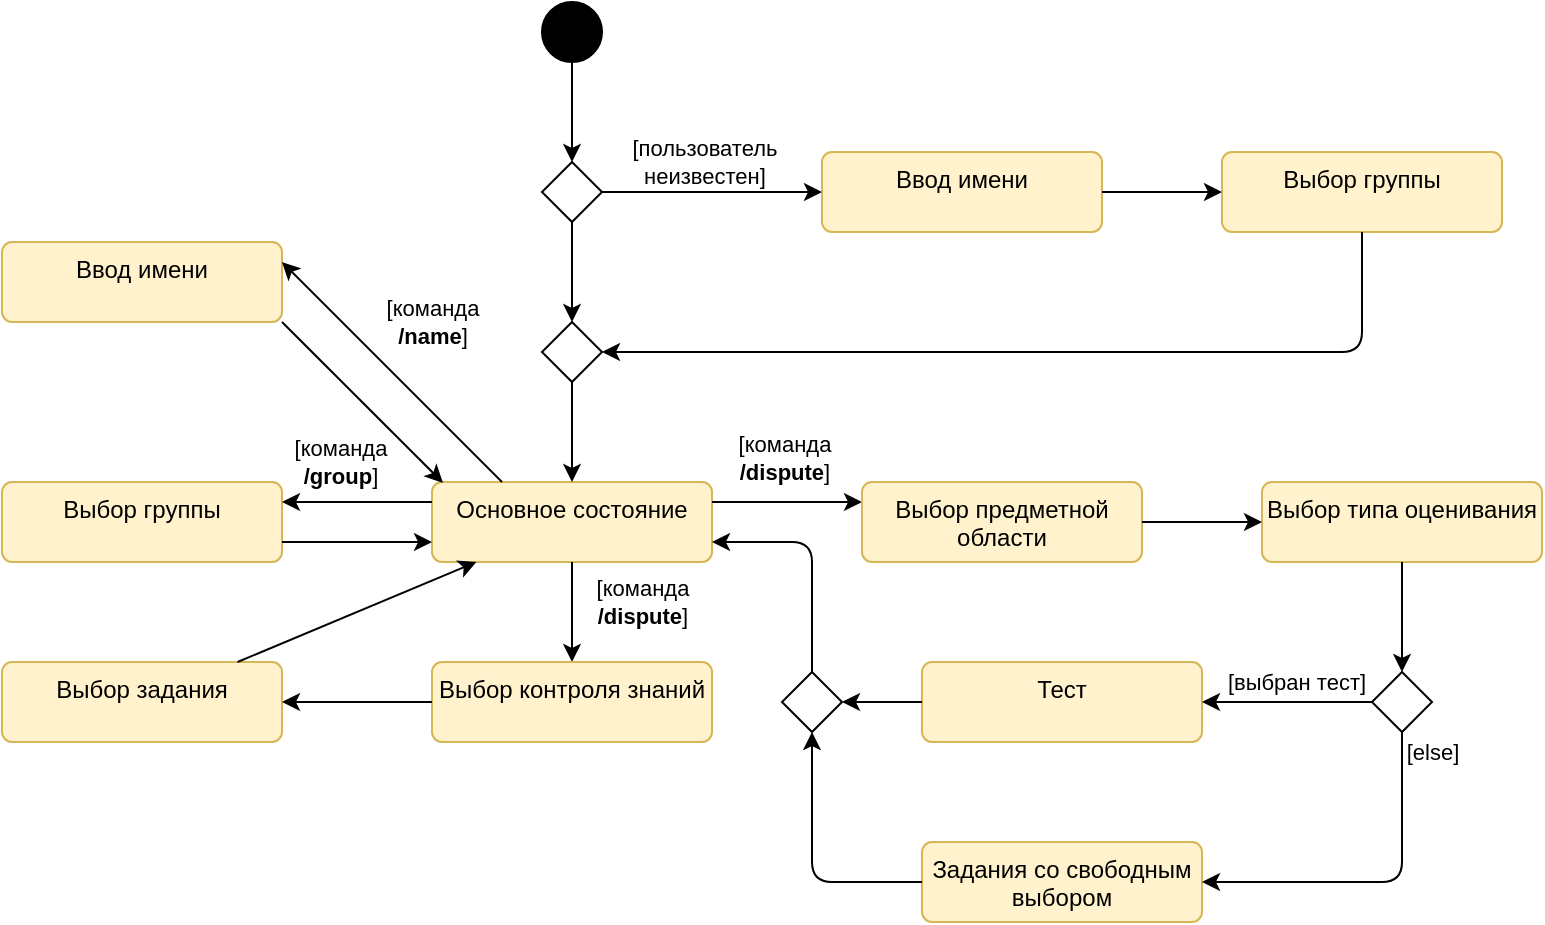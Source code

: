 <mxfile version="27.0.2">
  <diagram name="Страница — 1" id="V2I8i-viEqZShJFHdvwC">
    <mxGraphModel dx="1011" dy="690" grid="1" gridSize="10" guides="1" tooltips="1" connect="1" arrows="1" fold="1" page="1" pageScale="1" pageWidth="827" pageHeight="1169" math="0" shadow="0">
      <root>
        <mxCell id="0" />
        <mxCell id="1" parent="0" />
        <mxCell id="_WW_Yg2yuVAMbP-rgPaO-1" value="" style="ellipse;fillColor=strokeColor;html=1;" parent="1" vertex="1">
          <mxGeometry x="310" y="130" width="30" height="30" as="geometry" />
        </mxCell>
        <mxCell id="_WW_Yg2yuVAMbP-rgPaO-2" value="" style="endArrow=classic;html=1;rounded=1;exitX=0.5;exitY=1;exitDx=0;exitDy=0;entryX=0.5;entryY=0;entryDx=0;entryDy=0;curved=0;" parent="1" source="_WW_Yg2yuVAMbP-rgPaO-1" target="_WW_Yg2yuVAMbP-rgPaO-3" edge="1">
          <mxGeometry width="50" height="50" relative="1" as="geometry">
            <mxPoint x="540" y="450" as="sourcePoint" />
            <mxPoint x="590" y="400" as="targetPoint" />
          </mxGeometry>
        </mxCell>
        <mxCell id="_WW_Yg2yuVAMbP-rgPaO-3" value="" style="rhombus;" parent="1" vertex="1">
          <mxGeometry x="310" y="210" width="30" height="30" as="geometry" />
        </mxCell>
        <mxCell id="_WW_Yg2yuVAMbP-rgPaO-5" value="Ввод имени" style="html=1;align=center;verticalAlign=top;rounded=1;absoluteArcSize=1;arcSize=10;dashed=0;whiteSpace=wrap;fillColor=#fff2cc;strokeColor=#d6b656;" parent="1" vertex="1">
          <mxGeometry x="450" y="205" width="140" height="40" as="geometry" />
        </mxCell>
        <mxCell id="_WW_Yg2yuVAMbP-rgPaO-6" value="" style="endArrow=classic;html=1;rounded=1;exitX=1;exitY=0.5;exitDx=0;exitDy=0;entryX=0;entryY=0.5;entryDx=0;entryDy=0;curved=0;" parent="1" source="_WW_Yg2yuVAMbP-rgPaO-3" target="_WW_Yg2yuVAMbP-rgPaO-5" edge="1">
          <mxGeometry width="50" height="50" relative="1" as="geometry">
            <mxPoint x="335" y="170" as="sourcePoint" />
            <mxPoint x="335" y="220" as="targetPoint" />
          </mxGeometry>
        </mxCell>
        <mxCell id="_WW_Yg2yuVAMbP-rgPaO-9" value="[пользователь&lt;div&gt;неизвестен]&lt;/div&gt;" style="edgeLabel;html=1;align=center;verticalAlign=middle;resizable=0;points=[];" parent="_WW_Yg2yuVAMbP-rgPaO-6" vertex="1" connectable="0">
          <mxGeometry x="-0.069" y="1" relative="1" as="geometry">
            <mxPoint y="-14" as="offset" />
          </mxGeometry>
        </mxCell>
        <mxCell id="_WW_Yg2yuVAMbP-rgPaO-7" value="Выбор&amp;nbsp;группы" style="html=1;align=center;verticalAlign=top;rounded=1;absoluteArcSize=1;arcSize=10;dashed=0;whiteSpace=wrap;fillColor=#fff2cc;strokeColor=#d6b656;" parent="1" vertex="1">
          <mxGeometry x="650" y="205" width="140" height="40" as="geometry" />
        </mxCell>
        <mxCell id="_WW_Yg2yuVAMbP-rgPaO-8" value="" style="endArrow=classic;html=1;rounded=1;exitX=1;exitY=0.5;exitDx=0;exitDy=0;entryX=0;entryY=0.5;entryDx=0;entryDy=0;curved=0;" parent="1" source="_WW_Yg2yuVAMbP-rgPaO-5" target="_WW_Yg2yuVAMbP-rgPaO-7" edge="1">
          <mxGeometry width="50" height="50" relative="1" as="geometry">
            <mxPoint x="410" y="235" as="sourcePoint" />
            <mxPoint x="460" y="235" as="targetPoint" />
          </mxGeometry>
        </mxCell>
        <mxCell id="_WW_Yg2yuVAMbP-rgPaO-10" value="Основное состояние" style="html=1;align=center;verticalAlign=top;rounded=1;absoluteArcSize=1;arcSize=10;dashed=0;whiteSpace=wrap;fillColor=#fff2cc;strokeColor=#d6b656;" parent="1" vertex="1">
          <mxGeometry x="255" y="370" width="140" height="40" as="geometry" />
        </mxCell>
        <mxCell id="_WW_Yg2yuVAMbP-rgPaO-11" value="" style="endArrow=classic;html=1;rounded=1;exitX=0.5;exitY=1;exitDx=0;exitDy=0;entryX=0.5;entryY=0;entryDx=0;entryDy=0;curved=0;" parent="1" source="_WW_Yg2yuVAMbP-rgPaO-13" target="_WW_Yg2yuVAMbP-rgPaO-10" edge="1">
          <mxGeometry width="50" height="50" relative="1" as="geometry">
            <mxPoint x="335" y="170" as="sourcePoint" />
            <mxPoint x="335" y="220" as="targetPoint" />
          </mxGeometry>
        </mxCell>
        <mxCell id="_WW_Yg2yuVAMbP-rgPaO-12" value="" style="endArrow=classic;html=1;rounded=1;exitX=0.5;exitY=1;exitDx=0;exitDy=0;entryX=1;entryY=0.5;entryDx=0;entryDy=0;curved=0;" parent="1" source="_WW_Yg2yuVAMbP-rgPaO-7" target="_WW_Yg2yuVAMbP-rgPaO-13" edge="1">
          <mxGeometry width="50" height="50" relative="1" as="geometry">
            <mxPoint x="600" y="235" as="sourcePoint" />
            <mxPoint x="660" y="235" as="targetPoint" />
            <Array as="points">
              <mxPoint x="720" y="305" />
            </Array>
          </mxGeometry>
        </mxCell>
        <mxCell id="_WW_Yg2yuVAMbP-rgPaO-14" value="" style="endArrow=classic;html=1;rounded=1;exitX=0.5;exitY=1;exitDx=0;exitDy=0;entryX=0.5;entryY=0;entryDx=0;entryDy=0;curved=0;" parent="1" source="_WW_Yg2yuVAMbP-rgPaO-3" target="_WW_Yg2yuVAMbP-rgPaO-13" edge="1">
          <mxGeometry width="50" height="50" relative="1" as="geometry">
            <mxPoint x="325" y="240" as="sourcePoint" />
            <mxPoint x="325" y="380" as="targetPoint" />
          </mxGeometry>
        </mxCell>
        <mxCell id="_WW_Yg2yuVAMbP-rgPaO-13" value="" style="rhombus;" parent="1" vertex="1">
          <mxGeometry x="310" y="290" width="30" height="30" as="geometry" />
        </mxCell>
        <mxCell id="_WW_Yg2yuVAMbP-rgPaO-16" value="" style="endArrow=classic;html=1;rounded=1;exitX=1;exitY=0.25;exitDx=0;exitDy=0;curved=0;entryX=0;entryY=0.25;entryDx=0;entryDy=0;" parent="1" source="_WW_Yg2yuVAMbP-rgPaO-10" target="YFFeR7t7FHjp9f5Z9SzQ-9" edge="1">
          <mxGeometry width="50" height="50" relative="1" as="geometry">
            <mxPoint x="335" y="330" as="sourcePoint" />
            <mxPoint x="538.88" y="380.34" as="targetPoint" />
          </mxGeometry>
        </mxCell>
        <mxCell id="_WW_Yg2yuVAMbP-rgPaO-18" value="[команда&lt;div&gt;&lt;span style=&quot;background-color: light-dark(#ffffff, var(--ge-dark-color, #121212)); color: light-dark(rgb(0, 0, 0), rgb(255, 255, 255));&quot;&gt;&lt;b&gt;/dispute&lt;/b&gt;]&lt;/span&gt;&lt;/div&gt;" style="edgeLabel;html=1;align=center;verticalAlign=middle;resizable=0;points=[];" parent="_WW_Yg2yuVAMbP-rgPaO-16" vertex="1" connectable="0">
          <mxGeometry x="-0.088" y="2" relative="1" as="geometry">
            <mxPoint x="2" y="-20" as="offset" />
          </mxGeometry>
        </mxCell>
        <mxCell id="_WW_Yg2yuVAMbP-rgPaO-19" value="Выбор группы" style="html=1;align=center;verticalAlign=top;rounded=1;absoluteArcSize=1;arcSize=10;dashed=0;whiteSpace=wrap;fillColor=#fff2cc;strokeColor=#d6b656;" parent="1" vertex="1">
          <mxGeometry x="40" y="370" width="140" height="40" as="geometry" />
        </mxCell>
        <mxCell id="_WW_Yg2yuVAMbP-rgPaO-20" value="" style="endArrow=classic;html=1;rounded=1;exitX=1;exitY=1;exitDx=0;exitDy=0;curved=0;entryX=0.039;entryY=0.01;entryDx=0;entryDy=0;entryPerimeter=0;" parent="1" source="YFFeR7t7FHjp9f5Z9SzQ-1" target="_WW_Yg2yuVAMbP-rgPaO-10" edge="1">
          <mxGeometry width="50" height="50" relative="1" as="geometry">
            <mxPoint x="520" y="410" as="sourcePoint" />
            <mxPoint x="170" y="470" as="targetPoint" />
          </mxGeometry>
        </mxCell>
        <mxCell id="_WW_Yg2yuVAMbP-rgPaO-22" value="" style="endArrow=classic;html=1;rounded=1;exitX=0;exitY=0.25;exitDx=0;exitDy=0;entryX=1;entryY=0.25;entryDx=0;entryDy=0;curved=0;" parent="1" source="_WW_Yg2yuVAMbP-rgPaO-10" target="_WW_Yg2yuVAMbP-rgPaO-19" edge="1">
          <mxGeometry width="50" height="50" relative="1" as="geometry">
            <mxPoint x="405" y="390" as="sourcePoint" />
            <mxPoint x="520" y="390" as="targetPoint" />
          </mxGeometry>
        </mxCell>
        <mxCell id="_WW_Yg2yuVAMbP-rgPaO-23" value="[команда&lt;div&gt;&lt;span style=&quot;background-color: light-dark(#ffffff, var(--ge-dark-color, #121212)); color: light-dark(rgb(0, 0, 0), rgb(255, 255, 255));&quot;&gt;&lt;b&gt;/group&lt;/b&gt;]&lt;/span&gt;&lt;/div&gt;" style="edgeLabel;html=1;align=center;verticalAlign=middle;resizable=0;points=[];" parent="_WW_Yg2yuVAMbP-rgPaO-22" vertex="1" connectable="0">
          <mxGeometry x="-0.088" y="2" relative="1" as="geometry">
            <mxPoint x="-12" y="-22" as="offset" />
          </mxGeometry>
        </mxCell>
        <mxCell id="_WW_Yg2yuVAMbP-rgPaO-27" value="" style="endArrow=classic;html=1;rounded=1;curved=0;" parent="1" source="_WW_Yg2yuVAMbP-rgPaO-10" target="YFFeR7t7FHjp9f5Z9SzQ-4" edge="1">
          <mxGeometry width="50" height="50" relative="1" as="geometry">
            <mxPoint x="335" y="330" as="sourcePoint" />
            <mxPoint x="289.72" y="458.5" as="targetPoint" />
          </mxGeometry>
        </mxCell>
        <mxCell id="_WW_Yg2yuVAMbP-rgPaO-29" value="[команда&lt;div&gt;&lt;span style=&quot;background-color: light-dark(#ffffff, var(--ge-dark-color, #121212)); color: light-dark(rgb(0, 0, 0), rgb(255, 255, 255));&quot;&gt;&lt;b&gt;/dispute&lt;/b&gt;]&lt;/span&gt;&lt;/div&gt;" style="edgeLabel;html=1;align=center;verticalAlign=middle;resizable=0;points=[];" parent="_WW_Yg2yuVAMbP-rgPaO-27" vertex="1" connectable="0">
          <mxGeometry x="-0.113" y="1" relative="1" as="geometry">
            <mxPoint x="34" y="-2" as="offset" />
          </mxGeometry>
        </mxCell>
        <mxCell id="YFFeR7t7FHjp9f5Z9SzQ-1" value="Ввод имени" style="html=1;align=center;verticalAlign=top;rounded=1;absoluteArcSize=1;arcSize=10;dashed=0;whiteSpace=wrap;fillColor=#fff2cc;strokeColor=#d6b656;" parent="1" vertex="1">
          <mxGeometry x="40" y="250" width="140" height="40" as="geometry" />
        </mxCell>
        <mxCell id="YFFeR7t7FHjp9f5Z9SzQ-2" value="" style="endArrow=classic;html=1;rounded=1;curved=0;entryX=1;entryY=0.25;entryDx=0;entryDy=0;exitX=0.25;exitY=0;exitDx=0;exitDy=0;" parent="1" source="_WW_Yg2yuVAMbP-rgPaO-10" target="YFFeR7t7FHjp9f5Z9SzQ-1" edge="1">
          <mxGeometry width="50" height="50" relative="1" as="geometry">
            <mxPoint x="265" y="390" as="sourcePoint" />
            <mxPoint x="160" y="390" as="targetPoint" />
          </mxGeometry>
        </mxCell>
        <mxCell id="YFFeR7t7FHjp9f5Z9SzQ-3" value="[команда&lt;div&gt;&lt;b&gt;/name&lt;/b&gt;&lt;span style=&quot;background-color: light-dark(#ffffff, var(--ge-dark-color, #121212)); color: light-dark(rgb(0, 0, 0), rgb(255, 255, 255));&quot;&gt;]&lt;/span&gt;&lt;/div&gt;" style="edgeLabel;html=1;align=center;verticalAlign=middle;resizable=0;points=[];" parent="YFFeR7t7FHjp9f5Z9SzQ-2" vertex="1" connectable="0">
          <mxGeometry x="-0.088" y="2" relative="1" as="geometry">
            <mxPoint x="16" y="-31" as="offset" />
          </mxGeometry>
        </mxCell>
        <mxCell id="YFFeR7t7FHjp9f5Z9SzQ-4" value="Выбор&amp;nbsp;контроля знаний" style="html=1;align=center;verticalAlign=top;rounded=1;absoluteArcSize=1;arcSize=10;dashed=0;whiteSpace=wrap;fillColor=#fff2cc;strokeColor=#d6b656;" parent="1" vertex="1">
          <mxGeometry x="255" y="460" width="140" height="40" as="geometry" />
        </mxCell>
        <mxCell id="YFFeR7t7FHjp9f5Z9SzQ-5" value="Выбор задания" style="html=1;align=center;verticalAlign=top;rounded=1;absoluteArcSize=1;arcSize=10;dashed=0;whiteSpace=wrap;fillColor=#fff2cc;strokeColor=#d6b656;" parent="1" vertex="1">
          <mxGeometry x="40" y="460" width="140" height="40" as="geometry" />
        </mxCell>
        <mxCell id="YFFeR7t7FHjp9f5Z9SzQ-6" value="" style="endArrow=classic;html=1;rounded=1;curved=0;" parent="1" source="YFFeR7t7FHjp9f5Z9SzQ-4" target="YFFeR7t7FHjp9f5Z9SzQ-5" edge="1">
          <mxGeometry width="50" height="50" relative="1" as="geometry">
            <mxPoint x="160" y="300" as="sourcePoint" />
            <mxPoint x="265" y="380" as="targetPoint" />
          </mxGeometry>
        </mxCell>
        <mxCell id="YFFeR7t7FHjp9f5Z9SzQ-8" value="" style="endArrow=classic;html=1;rounded=1;curved=0;" parent="1" source="YFFeR7t7FHjp9f5Z9SzQ-5" target="_WW_Yg2yuVAMbP-rgPaO-10" edge="1">
          <mxGeometry width="50" height="50" relative="1" as="geometry">
            <mxPoint x="265" y="490" as="sourcePoint" />
            <mxPoint x="405" y="490" as="targetPoint" />
          </mxGeometry>
        </mxCell>
        <mxCell id="YFFeR7t7FHjp9f5Z9SzQ-9" value="Выбор&amp;nbsp;предметной области" style="html=1;align=center;verticalAlign=top;rounded=1;absoluteArcSize=1;arcSize=10;dashed=0;whiteSpace=wrap;fillColor=#fff2cc;strokeColor=#d6b656;" parent="1" vertex="1">
          <mxGeometry x="470" y="370" width="140" height="40" as="geometry" />
        </mxCell>
        <mxCell id="YFFeR7t7FHjp9f5Z9SzQ-10" value="Выбор&amp;nbsp;типа оценивания" style="html=1;align=center;verticalAlign=top;rounded=1;absoluteArcSize=1;arcSize=10;dashed=0;whiteSpace=wrap;fillColor=#fff2cc;strokeColor=#d6b656;" parent="1" vertex="1">
          <mxGeometry x="670" y="370" width="140" height="40" as="geometry" />
        </mxCell>
        <mxCell id="YFFeR7t7FHjp9f5Z9SzQ-11" value="" style="endArrow=classic;html=1;rounded=1;exitX=1;exitY=0.5;exitDx=0;exitDy=0;curved=0;" parent="1" source="YFFeR7t7FHjp9f5Z9SzQ-9" target="YFFeR7t7FHjp9f5Z9SzQ-10" edge="1">
          <mxGeometry width="50" height="50" relative="1" as="geometry">
            <mxPoint x="335" y="330" as="sourcePoint" />
            <mxPoint x="335" y="380" as="targetPoint" />
          </mxGeometry>
        </mxCell>
        <mxCell id="YFFeR7t7FHjp9f5Z9SzQ-12" value="" style="rhombus;" parent="1" vertex="1">
          <mxGeometry x="725" y="465" width="30" height="30" as="geometry" />
        </mxCell>
        <mxCell id="YFFeR7t7FHjp9f5Z9SzQ-13" value="" style="endArrow=classic;html=1;rounded=1;exitX=0.5;exitY=1;exitDx=0;exitDy=0;entryX=0.5;entryY=0;entryDx=0;entryDy=0;curved=0;" parent="1" source="YFFeR7t7FHjp9f5Z9SzQ-10" target="YFFeR7t7FHjp9f5Z9SzQ-12" edge="1">
          <mxGeometry width="50" height="50" relative="1" as="geometry">
            <mxPoint x="335" y="250" as="sourcePoint" />
            <mxPoint x="335" y="300" as="targetPoint" />
          </mxGeometry>
        </mxCell>
        <mxCell id="YFFeR7t7FHjp9f5Z9SzQ-14" value="Тест" style="html=1;align=center;verticalAlign=top;rounded=1;absoluteArcSize=1;arcSize=10;dashed=0;whiteSpace=wrap;fillColor=#fff2cc;strokeColor=#d6b656;" parent="1" vertex="1">
          <mxGeometry x="500" y="460" width="140" height="40" as="geometry" />
        </mxCell>
        <mxCell id="YFFeR7t7FHjp9f5Z9SzQ-15" value="Задания со свободным выбором" style="html=1;align=center;verticalAlign=top;rounded=1;absoluteArcSize=1;arcSize=10;dashed=0;whiteSpace=wrap;fillColor=#fff2cc;strokeColor=#d6b656;" parent="1" vertex="1">
          <mxGeometry x="500" y="550" width="140" height="40" as="geometry" />
        </mxCell>
        <mxCell id="YFFeR7t7FHjp9f5Z9SzQ-16" value="" style="endArrow=classic;html=1;rounded=1;exitX=0;exitY=0.5;exitDx=0;exitDy=0;curved=0;" parent="1" source="YFFeR7t7FHjp9f5Z9SzQ-12" target="YFFeR7t7FHjp9f5Z9SzQ-14" edge="1">
          <mxGeometry width="50" height="50" relative="1" as="geometry">
            <mxPoint x="750" y="420" as="sourcePoint" />
            <mxPoint x="750" y="475" as="targetPoint" />
          </mxGeometry>
        </mxCell>
        <mxCell id="YFFeR7t7FHjp9f5Z9SzQ-17" value="[выбран тест]" style="edgeLabel;html=1;align=center;verticalAlign=middle;resizable=0;points=[];" parent="YFFeR7t7FHjp9f5Z9SzQ-16" vertex="1" connectable="0">
          <mxGeometry x="-0.106" y="-1" relative="1" as="geometry">
            <mxPoint y="-9" as="offset" />
          </mxGeometry>
        </mxCell>
        <mxCell id="YFFeR7t7FHjp9f5Z9SzQ-18" value="" style="endArrow=classic;html=1;rounded=1;exitX=0.5;exitY=1;exitDx=0;exitDy=0;curved=0;" parent="1" source="YFFeR7t7FHjp9f5Z9SzQ-12" target="YFFeR7t7FHjp9f5Z9SzQ-15" edge="1">
          <mxGeometry width="50" height="50" relative="1" as="geometry">
            <mxPoint x="730" y="255" as="sourcePoint" />
            <mxPoint x="350" y="315" as="targetPoint" />
            <Array as="points">
              <mxPoint x="740" y="570" />
            </Array>
          </mxGeometry>
        </mxCell>
        <mxCell id="YFFeR7t7FHjp9f5Z9SzQ-19" value="[else]" style="edgeLabel;html=1;align=center;verticalAlign=middle;resizable=0;points=[];" parent="YFFeR7t7FHjp9f5Z9SzQ-18" vertex="1" connectable="0">
          <mxGeometry x="-0.666" y="1" relative="1" as="geometry">
            <mxPoint x="14" y="-19" as="offset" />
          </mxGeometry>
        </mxCell>
        <mxCell id="YFFeR7t7FHjp9f5Z9SzQ-20" value="" style="rhombus;" parent="1" vertex="1">
          <mxGeometry x="430" y="465" width="30" height="30" as="geometry" />
        </mxCell>
        <mxCell id="YFFeR7t7FHjp9f5Z9SzQ-21" value="" style="endArrow=classic;html=1;rounded=1;exitX=0;exitY=0.5;exitDx=0;exitDy=0;curved=0;entryX=0.5;entryY=1;entryDx=0;entryDy=0;" parent="1" source="YFFeR7t7FHjp9f5Z9SzQ-15" target="YFFeR7t7FHjp9f5Z9SzQ-20" edge="1">
          <mxGeometry width="50" height="50" relative="1" as="geometry">
            <mxPoint x="750" y="505" as="sourcePoint" />
            <mxPoint x="650" y="580" as="targetPoint" />
            <Array as="points">
              <mxPoint x="445" y="570" />
            </Array>
          </mxGeometry>
        </mxCell>
        <mxCell id="YFFeR7t7FHjp9f5Z9SzQ-23" value="" style="endArrow=classic;html=1;rounded=1;curved=0;entryX=1;entryY=0.5;entryDx=0;entryDy=0;" parent="1" source="YFFeR7t7FHjp9f5Z9SzQ-14" target="YFFeR7t7FHjp9f5Z9SzQ-20" edge="1">
          <mxGeometry width="50" height="50" relative="1" as="geometry">
            <mxPoint x="620" y="400" as="sourcePoint" />
            <mxPoint x="680" y="400" as="targetPoint" />
          </mxGeometry>
        </mxCell>
        <mxCell id="YFFeR7t7FHjp9f5Z9SzQ-25" value="" style="endArrow=classic;html=1;rounded=1;exitX=0.5;exitY=0;exitDx=0;exitDy=0;curved=0;entryX=1;entryY=0.75;entryDx=0;entryDy=0;" parent="1" source="YFFeR7t7FHjp9f5Z9SzQ-20" target="_WW_Yg2yuVAMbP-rgPaO-10" edge="1">
          <mxGeometry width="50" height="50" relative="1" as="geometry">
            <mxPoint x="510" y="580" as="sourcePoint" />
            <mxPoint x="455" y="505" as="targetPoint" />
            <Array as="points">
              <mxPoint x="445" y="400" />
            </Array>
          </mxGeometry>
        </mxCell>
        <mxCell id="y1y5z2Mb0azQxQwbGpAF-1" value="" style="endArrow=classic;html=1;rounded=1;exitX=1;exitY=0.75;exitDx=0;exitDy=0;curved=0;entryX=0;entryY=0.75;entryDx=0;entryDy=0;" edge="1" parent="1" source="_WW_Yg2yuVAMbP-rgPaO-19" target="_WW_Yg2yuVAMbP-rgPaO-10">
          <mxGeometry width="50" height="50" relative="1" as="geometry">
            <mxPoint x="190" y="300" as="sourcePoint" />
            <mxPoint x="270" y="380" as="targetPoint" />
          </mxGeometry>
        </mxCell>
      </root>
    </mxGraphModel>
  </diagram>
</mxfile>
